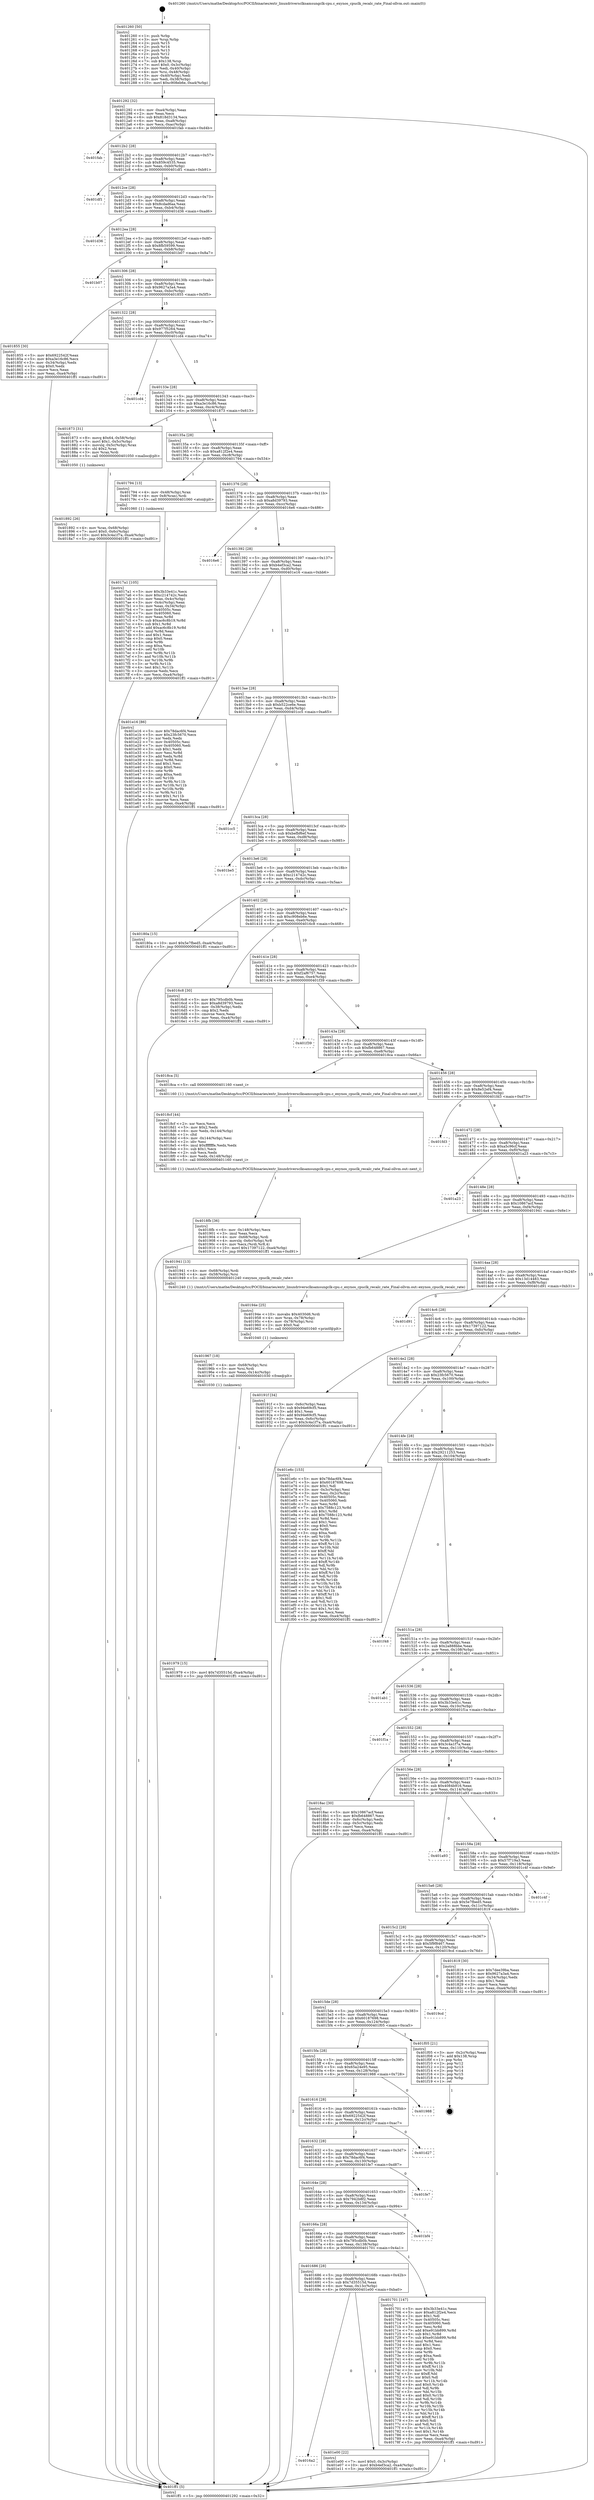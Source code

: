 digraph "0x401260" {
  label = "0x401260 (/mnt/c/Users/mathe/Desktop/tcc/POCII/binaries/extr_linuxdriversclksamsungclk-cpu.c_exynos_cpuclk_recalc_rate_Final-ollvm.out::main(0))"
  labelloc = "t"
  node[shape=record]

  Entry [label="",width=0.3,height=0.3,shape=circle,fillcolor=black,style=filled]
  "0x401292" [label="{
     0x401292 [32]\l
     | [instrs]\l
     &nbsp;&nbsp;0x401292 \<+6\>: mov -0xa4(%rbp),%eax\l
     &nbsp;&nbsp;0x401298 \<+2\>: mov %eax,%ecx\l
     &nbsp;&nbsp;0x40129a \<+6\>: sub $0x818d3134,%ecx\l
     &nbsp;&nbsp;0x4012a0 \<+6\>: mov %eax,-0xa8(%rbp)\l
     &nbsp;&nbsp;0x4012a6 \<+6\>: mov %ecx,-0xac(%rbp)\l
     &nbsp;&nbsp;0x4012ac \<+6\>: je 0000000000401fab \<main+0xd4b\>\l
  }"]
  "0x401fab" [label="{
     0x401fab\l
  }", style=dashed]
  "0x4012b2" [label="{
     0x4012b2 [28]\l
     | [instrs]\l
     &nbsp;&nbsp;0x4012b2 \<+5\>: jmp 00000000004012b7 \<main+0x57\>\l
     &nbsp;&nbsp;0x4012b7 \<+6\>: mov -0xa8(%rbp),%eax\l
     &nbsp;&nbsp;0x4012bd \<+5\>: sub $0x859c4535,%eax\l
     &nbsp;&nbsp;0x4012c2 \<+6\>: mov %eax,-0xb0(%rbp)\l
     &nbsp;&nbsp;0x4012c8 \<+6\>: je 0000000000401df1 \<main+0xb91\>\l
  }"]
  Exit [label="",width=0.3,height=0.3,shape=circle,fillcolor=black,style=filled,peripheries=2]
  "0x401df1" [label="{
     0x401df1\l
  }", style=dashed]
  "0x4012ce" [label="{
     0x4012ce [28]\l
     | [instrs]\l
     &nbsp;&nbsp;0x4012ce \<+5\>: jmp 00000000004012d3 \<main+0x73\>\l
     &nbsp;&nbsp;0x4012d3 \<+6\>: mov -0xa8(%rbp),%eax\l
     &nbsp;&nbsp;0x4012d9 \<+5\>: sub $0x8cdad6aa,%eax\l
     &nbsp;&nbsp;0x4012de \<+6\>: mov %eax,-0xb4(%rbp)\l
     &nbsp;&nbsp;0x4012e4 \<+6\>: je 0000000000401d36 \<main+0xad6\>\l
  }"]
  "0x4016a2" [label="{
     0x4016a2\l
  }", style=dashed]
  "0x401d36" [label="{
     0x401d36\l
  }", style=dashed]
  "0x4012ea" [label="{
     0x4012ea [28]\l
     | [instrs]\l
     &nbsp;&nbsp;0x4012ea \<+5\>: jmp 00000000004012ef \<main+0x8f\>\l
     &nbsp;&nbsp;0x4012ef \<+6\>: mov -0xa8(%rbp),%eax\l
     &nbsp;&nbsp;0x4012f5 \<+5\>: sub $0x8fb59599,%eax\l
     &nbsp;&nbsp;0x4012fa \<+6\>: mov %eax,-0xb8(%rbp)\l
     &nbsp;&nbsp;0x401300 \<+6\>: je 0000000000401b07 \<main+0x8a7\>\l
  }"]
  "0x401e00" [label="{
     0x401e00 [22]\l
     | [instrs]\l
     &nbsp;&nbsp;0x401e00 \<+7\>: movl $0x0,-0x3c(%rbp)\l
     &nbsp;&nbsp;0x401e07 \<+10\>: movl $0xb4ef3ca2,-0xa4(%rbp)\l
     &nbsp;&nbsp;0x401e11 \<+5\>: jmp 0000000000401ff1 \<main+0xd91\>\l
  }"]
  "0x401b07" [label="{
     0x401b07\l
  }", style=dashed]
  "0x401306" [label="{
     0x401306 [28]\l
     | [instrs]\l
     &nbsp;&nbsp;0x401306 \<+5\>: jmp 000000000040130b \<main+0xab\>\l
     &nbsp;&nbsp;0x40130b \<+6\>: mov -0xa8(%rbp),%eax\l
     &nbsp;&nbsp;0x401311 \<+5\>: sub $0x9627a3a4,%eax\l
     &nbsp;&nbsp;0x401316 \<+6\>: mov %eax,-0xbc(%rbp)\l
     &nbsp;&nbsp;0x40131c \<+6\>: je 0000000000401855 \<main+0x5f5\>\l
  }"]
  "0x401979" [label="{
     0x401979 [15]\l
     | [instrs]\l
     &nbsp;&nbsp;0x401979 \<+10\>: movl $0x7d35515d,-0xa4(%rbp)\l
     &nbsp;&nbsp;0x401983 \<+5\>: jmp 0000000000401ff1 \<main+0xd91\>\l
  }"]
  "0x401855" [label="{
     0x401855 [30]\l
     | [instrs]\l
     &nbsp;&nbsp;0x401855 \<+5\>: mov $0x6922542f,%eax\l
     &nbsp;&nbsp;0x40185a \<+5\>: mov $0xa3e16c86,%ecx\l
     &nbsp;&nbsp;0x40185f \<+3\>: mov -0x34(%rbp),%edx\l
     &nbsp;&nbsp;0x401862 \<+3\>: cmp $0x0,%edx\l
     &nbsp;&nbsp;0x401865 \<+3\>: cmove %ecx,%eax\l
     &nbsp;&nbsp;0x401868 \<+6\>: mov %eax,-0xa4(%rbp)\l
     &nbsp;&nbsp;0x40186e \<+5\>: jmp 0000000000401ff1 \<main+0xd91\>\l
  }"]
  "0x401322" [label="{
     0x401322 [28]\l
     | [instrs]\l
     &nbsp;&nbsp;0x401322 \<+5\>: jmp 0000000000401327 \<main+0xc7\>\l
     &nbsp;&nbsp;0x401327 \<+6\>: mov -0xa8(%rbp),%eax\l
     &nbsp;&nbsp;0x40132d \<+5\>: sub $0x977f5264,%eax\l
     &nbsp;&nbsp;0x401332 \<+6\>: mov %eax,-0xc0(%rbp)\l
     &nbsp;&nbsp;0x401338 \<+6\>: je 0000000000401cd4 \<main+0xa74\>\l
  }"]
  "0x401967" [label="{
     0x401967 [18]\l
     | [instrs]\l
     &nbsp;&nbsp;0x401967 \<+4\>: mov -0x68(%rbp),%rsi\l
     &nbsp;&nbsp;0x40196b \<+3\>: mov %rsi,%rdi\l
     &nbsp;&nbsp;0x40196e \<+6\>: mov %eax,-0x14c(%rbp)\l
     &nbsp;&nbsp;0x401974 \<+5\>: call 0000000000401030 \<free@plt\>\l
     | [calls]\l
     &nbsp;&nbsp;0x401030 \{1\} (unknown)\l
  }"]
  "0x401cd4" [label="{
     0x401cd4\l
  }", style=dashed]
  "0x40133e" [label="{
     0x40133e [28]\l
     | [instrs]\l
     &nbsp;&nbsp;0x40133e \<+5\>: jmp 0000000000401343 \<main+0xe3\>\l
     &nbsp;&nbsp;0x401343 \<+6\>: mov -0xa8(%rbp),%eax\l
     &nbsp;&nbsp;0x401349 \<+5\>: sub $0xa3e16c86,%eax\l
     &nbsp;&nbsp;0x40134e \<+6\>: mov %eax,-0xc4(%rbp)\l
     &nbsp;&nbsp;0x401354 \<+6\>: je 0000000000401873 \<main+0x613\>\l
  }"]
  "0x40194e" [label="{
     0x40194e [25]\l
     | [instrs]\l
     &nbsp;&nbsp;0x40194e \<+10\>: movabs $0x4030d6,%rdi\l
     &nbsp;&nbsp;0x401958 \<+4\>: mov %rax,-0x78(%rbp)\l
     &nbsp;&nbsp;0x40195c \<+4\>: mov -0x78(%rbp),%rsi\l
     &nbsp;&nbsp;0x401960 \<+2\>: mov $0x0,%al\l
     &nbsp;&nbsp;0x401962 \<+5\>: call 0000000000401040 \<printf@plt\>\l
     | [calls]\l
     &nbsp;&nbsp;0x401040 \{1\} (unknown)\l
  }"]
  "0x401873" [label="{
     0x401873 [31]\l
     | [instrs]\l
     &nbsp;&nbsp;0x401873 \<+8\>: movq $0x64,-0x58(%rbp)\l
     &nbsp;&nbsp;0x40187b \<+7\>: movl $0x1,-0x5c(%rbp)\l
     &nbsp;&nbsp;0x401882 \<+4\>: movslq -0x5c(%rbp),%rax\l
     &nbsp;&nbsp;0x401886 \<+4\>: shl $0x2,%rax\l
     &nbsp;&nbsp;0x40188a \<+3\>: mov %rax,%rdi\l
     &nbsp;&nbsp;0x40188d \<+5\>: call 0000000000401050 \<malloc@plt\>\l
     | [calls]\l
     &nbsp;&nbsp;0x401050 \{1\} (unknown)\l
  }"]
  "0x40135a" [label="{
     0x40135a [28]\l
     | [instrs]\l
     &nbsp;&nbsp;0x40135a \<+5\>: jmp 000000000040135f \<main+0xff\>\l
     &nbsp;&nbsp;0x40135f \<+6\>: mov -0xa8(%rbp),%eax\l
     &nbsp;&nbsp;0x401365 \<+5\>: sub $0xa812f2e4,%eax\l
     &nbsp;&nbsp;0x40136a \<+6\>: mov %eax,-0xc8(%rbp)\l
     &nbsp;&nbsp;0x401370 \<+6\>: je 0000000000401794 \<main+0x534\>\l
  }"]
  "0x4018fb" [label="{
     0x4018fb [36]\l
     | [instrs]\l
     &nbsp;&nbsp;0x4018fb \<+6\>: mov -0x148(%rbp),%ecx\l
     &nbsp;&nbsp;0x401901 \<+3\>: imul %eax,%ecx\l
     &nbsp;&nbsp;0x401904 \<+4\>: mov -0x68(%rbp),%rdi\l
     &nbsp;&nbsp;0x401908 \<+4\>: movslq -0x6c(%rbp),%r8\l
     &nbsp;&nbsp;0x40190c \<+4\>: mov %ecx,(%rdi,%r8,4)\l
     &nbsp;&nbsp;0x401910 \<+10\>: movl $0x17397122,-0xa4(%rbp)\l
     &nbsp;&nbsp;0x40191a \<+5\>: jmp 0000000000401ff1 \<main+0xd91\>\l
  }"]
  "0x401794" [label="{
     0x401794 [13]\l
     | [instrs]\l
     &nbsp;&nbsp;0x401794 \<+4\>: mov -0x48(%rbp),%rax\l
     &nbsp;&nbsp;0x401798 \<+4\>: mov 0x8(%rax),%rdi\l
     &nbsp;&nbsp;0x40179c \<+5\>: call 0000000000401060 \<atoi@plt\>\l
     | [calls]\l
     &nbsp;&nbsp;0x401060 \{1\} (unknown)\l
  }"]
  "0x401376" [label="{
     0x401376 [28]\l
     | [instrs]\l
     &nbsp;&nbsp;0x401376 \<+5\>: jmp 000000000040137b \<main+0x11b\>\l
     &nbsp;&nbsp;0x40137b \<+6\>: mov -0xa8(%rbp),%eax\l
     &nbsp;&nbsp;0x401381 \<+5\>: sub $0xa8d39793,%eax\l
     &nbsp;&nbsp;0x401386 \<+6\>: mov %eax,-0xcc(%rbp)\l
     &nbsp;&nbsp;0x40138c \<+6\>: je 00000000004016e6 \<main+0x486\>\l
  }"]
  "0x4018cf" [label="{
     0x4018cf [44]\l
     | [instrs]\l
     &nbsp;&nbsp;0x4018cf \<+2\>: xor %ecx,%ecx\l
     &nbsp;&nbsp;0x4018d1 \<+5\>: mov $0x2,%edx\l
     &nbsp;&nbsp;0x4018d6 \<+6\>: mov %edx,-0x144(%rbp)\l
     &nbsp;&nbsp;0x4018dc \<+1\>: cltd\l
     &nbsp;&nbsp;0x4018dd \<+6\>: mov -0x144(%rbp),%esi\l
     &nbsp;&nbsp;0x4018e3 \<+2\>: idiv %esi\l
     &nbsp;&nbsp;0x4018e5 \<+6\>: imul $0xfffffffe,%edx,%edx\l
     &nbsp;&nbsp;0x4018eb \<+3\>: sub $0x1,%ecx\l
     &nbsp;&nbsp;0x4018ee \<+2\>: sub %ecx,%edx\l
     &nbsp;&nbsp;0x4018f0 \<+6\>: mov %edx,-0x148(%rbp)\l
     &nbsp;&nbsp;0x4018f6 \<+5\>: call 0000000000401160 \<next_i\>\l
     | [calls]\l
     &nbsp;&nbsp;0x401160 \{1\} (/mnt/c/Users/mathe/Desktop/tcc/POCII/binaries/extr_linuxdriversclksamsungclk-cpu.c_exynos_cpuclk_recalc_rate_Final-ollvm.out::next_i)\l
  }"]
  "0x4016e6" [label="{
     0x4016e6\l
  }", style=dashed]
  "0x401392" [label="{
     0x401392 [28]\l
     | [instrs]\l
     &nbsp;&nbsp;0x401392 \<+5\>: jmp 0000000000401397 \<main+0x137\>\l
     &nbsp;&nbsp;0x401397 \<+6\>: mov -0xa8(%rbp),%eax\l
     &nbsp;&nbsp;0x40139d \<+5\>: sub $0xb4ef3ca2,%eax\l
     &nbsp;&nbsp;0x4013a2 \<+6\>: mov %eax,-0xd0(%rbp)\l
     &nbsp;&nbsp;0x4013a8 \<+6\>: je 0000000000401e16 \<main+0xbb6\>\l
  }"]
  "0x401892" [label="{
     0x401892 [26]\l
     | [instrs]\l
     &nbsp;&nbsp;0x401892 \<+4\>: mov %rax,-0x68(%rbp)\l
     &nbsp;&nbsp;0x401896 \<+7\>: movl $0x0,-0x6c(%rbp)\l
     &nbsp;&nbsp;0x40189d \<+10\>: movl $0x3c4a1f7a,-0xa4(%rbp)\l
     &nbsp;&nbsp;0x4018a7 \<+5\>: jmp 0000000000401ff1 \<main+0xd91\>\l
  }"]
  "0x401e16" [label="{
     0x401e16 [86]\l
     | [instrs]\l
     &nbsp;&nbsp;0x401e16 \<+5\>: mov $0x78dac6f4,%eax\l
     &nbsp;&nbsp;0x401e1b \<+5\>: mov $0x23fc5670,%ecx\l
     &nbsp;&nbsp;0x401e20 \<+2\>: xor %edx,%edx\l
     &nbsp;&nbsp;0x401e22 \<+7\>: mov 0x40505c,%esi\l
     &nbsp;&nbsp;0x401e29 \<+7\>: mov 0x405060,%edi\l
     &nbsp;&nbsp;0x401e30 \<+3\>: sub $0x1,%edx\l
     &nbsp;&nbsp;0x401e33 \<+3\>: mov %esi,%r8d\l
     &nbsp;&nbsp;0x401e36 \<+3\>: add %edx,%r8d\l
     &nbsp;&nbsp;0x401e39 \<+4\>: imul %r8d,%esi\l
     &nbsp;&nbsp;0x401e3d \<+3\>: and $0x1,%esi\l
     &nbsp;&nbsp;0x401e40 \<+3\>: cmp $0x0,%esi\l
     &nbsp;&nbsp;0x401e43 \<+4\>: sete %r9b\l
     &nbsp;&nbsp;0x401e47 \<+3\>: cmp $0xa,%edi\l
     &nbsp;&nbsp;0x401e4a \<+4\>: setl %r10b\l
     &nbsp;&nbsp;0x401e4e \<+3\>: mov %r9b,%r11b\l
     &nbsp;&nbsp;0x401e51 \<+3\>: and %r10b,%r11b\l
     &nbsp;&nbsp;0x401e54 \<+3\>: xor %r10b,%r9b\l
     &nbsp;&nbsp;0x401e57 \<+3\>: or %r9b,%r11b\l
     &nbsp;&nbsp;0x401e5a \<+4\>: test $0x1,%r11b\l
     &nbsp;&nbsp;0x401e5e \<+3\>: cmovne %ecx,%eax\l
     &nbsp;&nbsp;0x401e61 \<+6\>: mov %eax,-0xa4(%rbp)\l
     &nbsp;&nbsp;0x401e67 \<+5\>: jmp 0000000000401ff1 \<main+0xd91\>\l
  }"]
  "0x4013ae" [label="{
     0x4013ae [28]\l
     | [instrs]\l
     &nbsp;&nbsp;0x4013ae \<+5\>: jmp 00000000004013b3 \<main+0x153\>\l
     &nbsp;&nbsp;0x4013b3 \<+6\>: mov -0xa8(%rbp),%eax\l
     &nbsp;&nbsp;0x4013b9 \<+5\>: sub $0xb522ce6e,%eax\l
     &nbsp;&nbsp;0x4013be \<+6\>: mov %eax,-0xd4(%rbp)\l
     &nbsp;&nbsp;0x4013c4 \<+6\>: je 0000000000401cc5 \<main+0xa65\>\l
  }"]
  "0x4017a1" [label="{
     0x4017a1 [105]\l
     | [instrs]\l
     &nbsp;&nbsp;0x4017a1 \<+5\>: mov $0x3b33e41c,%ecx\l
     &nbsp;&nbsp;0x4017a6 \<+5\>: mov $0xc214742c,%edx\l
     &nbsp;&nbsp;0x4017ab \<+3\>: mov %eax,-0x4c(%rbp)\l
     &nbsp;&nbsp;0x4017ae \<+3\>: mov -0x4c(%rbp),%eax\l
     &nbsp;&nbsp;0x4017b1 \<+3\>: mov %eax,-0x34(%rbp)\l
     &nbsp;&nbsp;0x4017b4 \<+7\>: mov 0x40505c,%eax\l
     &nbsp;&nbsp;0x4017bb \<+7\>: mov 0x405060,%esi\l
     &nbsp;&nbsp;0x4017c2 \<+3\>: mov %eax,%r8d\l
     &nbsp;&nbsp;0x4017c5 \<+7\>: sub $0xac6c8b19,%r8d\l
     &nbsp;&nbsp;0x4017cc \<+4\>: sub $0x1,%r8d\l
     &nbsp;&nbsp;0x4017d0 \<+7\>: add $0xac6c8b19,%r8d\l
     &nbsp;&nbsp;0x4017d7 \<+4\>: imul %r8d,%eax\l
     &nbsp;&nbsp;0x4017db \<+3\>: and $0x1,%eax\l
     &nbsp;&nbsp;0x4017de \<+3\>: cmp $0x0,%eax\l
     &nbsp;&nbsp;0x4017e1 \<+4\>: sete %r9b\l
     &nbsp;&nbsp;0x4017e5 \<+3\>: cmp $0xa,%esi\l
     &nbsp;&nbsp;0x4017e8 \<+4\>: setl %r10b\l
     &nbsp;&nbsp;0x4017ec \<+3\>: mov %r9b,%r11b\l
     &nbsp;&nbsp;0x4017ef \<+3\>: and %r10b,%r11b\l
     &nbsp;&nbsp;0x4017f2 \<+3\>: xor %r10b,%r9b\l
     &nbsp;&nbsp;0x4017f5 \<+3\>: or %r9b,%r11b\l
     &nbsp;&nbsp;0x4017f8 \<+4\>: test $0x1,%r11b\l
     &nbsp;&nbsp;0x4017fc \<+3\>: cmovne %edx,%ecx\l
     &nbsp;&nbsp;0x4017ff \<+6\>: mov %ecx,-0xa4(%rbp)\l
     &nbsp;&nbsp;0x401805 \<+5\>: jmp 0000000000401ff1 \<main+0xd91\>\l
  }"]
  "0x401cc5" [label="{
     0x401cc5\l
  }", style=dashed]
  "0x4013ca" [label="{
     0x4013ca [28]\l
     | [instrs]\l
     &nbsp;&nbsp;0x4013ca \<+5\>: jmp 00000000004013cf \<main+0x16f\>\l
     &nbsp;&nbsp;0x4013cf \<+6\>: mov -0xa8(%rbp),%eax\l
     &nbsp;&nbsp;0x4013d5 \<+5\>: sub $0xbefbf6ef,%eax\l
     &nbsp;&nbsp;0x4013da \<+6\>: mov %eax,-0xd8(%rbp)\l
     &nbsp;&nbsp;0x4013e0 \<+6\>: je 0000000000401be5 \<main+0x985\>\l
  }"]
  "0x401686" [label="{
     0x401686 [28]\l
     | [instrs]\l
     &nbsp;&nbsp;0x401686 \<+5\>: jmp 000000000040168b \<main+0x42b\>\l
     &nbsp;&nbsp;0x40168b \<+6\>: mov -0xa8(%rbp),%eax\l
     &nbsp;&nbsp;0x401691 \<+5\>: sub $0x7d35515d,%eax\l
     &nbsp;&nbsp;0x401696 \<+6\>: mov %eax,-0x13c(%rbp)\l
     &nbsp;&nbsp;0x40169c \<+6\>: je 0000000000401e00 \<main+0xba0\>\l
  }"]
  "0x401be5" [label="{
     0x401be5\l
  }", style=dashed]
  "0x4013e6" [label="{
     0x4013e6 [28]\l
     | [instrs]\l
     &nbsp;&nbsp;0x4013e6 \<+5\>: jmp 00000000004013eb \<main+0x18b\>\l
     &nbsp;&nbsp;0x4013eb \<+6\>: mov -0xa8(%rbp),%eax\l
     &nbsp;&nbsp;0x4013f1 \<+5\>: sub $0xc214742c,%eax\l
     &nbsp;&nbsp;0x4013f6 \<+6\>: mov %eax,-0xdc(%rbp)\l
     &nbsp;&nbsp;0x4013fc \<+6\>: je 000000000040180a \<main+0x5aa\>\l
  }"]
  "0x401701" [label="{
     0x401701 [147]\l
     | [instrs]\l
     &nbsp;&nbsp;0x401701 \<+5\>: mov $0x3b33e41c,%eax\l
     &nbsp;&nbsp;0x401706 \<+5\>: mov $0xa812f2e4,%ecx\l
     &nbsp;&nbsp;0x40170b \<+2\>: mov $0x1,%dl\l
     &nbsp;&nbsp;0x40170d \<+7\>: mov 0x40505c,%esi\l
     &nbsp;&nbsp;0x401714 \<+7\>: mov 0x405060,%edi\l
     &nbsp;&nbsp;0x40171b \<+3\>: mov %esi,%r8d\l
     &nbsp;&nbsp;0x40171e \<+7\>: add $0xe91bb899,%r8d\l
     &nbsp;&nbsp;0x401725 \<+4\>: sub $0x1,%r8d\l
     &nbsp;&nbsp;0x401729 \<+7\>: sub $0xe91bb899,%r8d\l
     &nbsp;&nbsp;0x401730 \<+4\>: imul %r8d,%esi\l
     &nbsp;&nbsp;0x401734 \<+3\>: and $0x1,%esi\l
     &nbsp;&nbsp;0x401737 \<+3\>: cmp $0x0,%esi\l
     &nbsp;&nbsp;0x40173a \<+4\>: sete %r9b\l
     &nbsp;&nbsp;0x40173e \<+3\>: cmp $0xa,%edi\l
     &nbsp;&nbsp;0x401741 \<+4\>: setl %r10b\l
     &nbsp;&nbsp;0x401745 \<+3\>: mov %r9b,%r11b\l
     &nbsp;&nbsp;0x401748 \<+4\>: xor $0xff,%r11b\l
     &nbsp;&nbsp;0x40174c \<+3\>: mov %r10b,%bl\l
     &nbsp;&nbsp;0x40174f \<+3\>: xor $0xff,%bl\l
     &nbsp;&nbsp;0x401752 \<+3\>: xor $0x0,%dl\l
     &nbsp;&nbsp;0x401755 \<+3\>: mov %r11b,%r14b\l
     &nbsp;&nbsp;0x401758 \<+4\>: and $0x0,%r14b\l
     &nbsp;&nbsp;0x40175c \<+3\>: and %dl,%r9b\l
     &nbsp;&nbsp;0x40175f \<+3\>: mov %bl,%r15b\l
     &nbsp;&nbsp;0x401762 \<+4\>: and $0x0,%r15b\l
     &nbsp;&nbsp;0x401766 \<+3\>: and %dl,%r10b\l
     &nbsp;&nbsp;0x401769 \<+3\>: or %r9b,%r14b\l
     &nbsp;&nbsp;0x40176c \<+3\>: or %r10b,%r15b\l
     &nbsp;&nbsp;0x40176f \<+3\>: xor %r15b,%r14b\l
     &nbsp;&nbsp;0x401772 \<+3\>: or %bl,%r11b\l
     &nbsp;&nbsp;0x401775 \<+4\>: xor $0xff,%r11b\l
     &nbsp;&nbsp;0x401779 \<+3\>: or $0x0,%dl\l
     &nbsp;&nbsp;0x40177c \<+3\>: and %dl,%r11b\l
     &nbsp;&nbsp;0x40177f \<+3\>: or %r11b,%r14b\l
     &nbsp;&nbsp;0x401782 \<+4\>: test $0x1,%r14b\l
     &nbsp;&nbsp;0x401786 \<+3\>: cmovne %ecx,%eax\l
     &nbsp;&nbsp;0x401789 \<+6\>: mov %eax,-0xa4(%rbp)\l
     &nbsp;&nbsp;0x40178f \<+5\>: jmp 0000000000401ff1 \<main+0xd91\>\l
  }"]
  "0x40180a" [label="{
     0x40180a [15]\l
     | [instrs]\l
     &nbsp;&nbsp;0x40180a \<+10\>: movl $0x5e7fbed5,-0xa4(%rbp)\l
     &nbsp;&nbsp;0x401814 \<+5\>: jmp 0000000000401ff1 \<main+0xd91\>\l
  }"]
  "0x401402" [label="{
     0x401402 [28]\l
     | [instrs]\l
     &nbsp;&nbsp;0x401402 \<+5\>: jmp 0000000000401407 \<main+0x1a7\>\l
     &nbsp;&nbsp;0x401407 \<+6\>: mov -0xa8(%rbp),%eax\l
     &nbsp;&nbsp;0x40140d \<+5\>: sub $0xc908eb6e,%eax\l
     &nbsp;&nbsp;0x401412 \<+6\>: mov %eax,-0xe0(%rbp)\l
     &nbsp;&nbsp;0x401418 \<+6\>: je 00000000004016c8 \<main+0x468\>\l
  }"]
  "0x40166a" [label="{
     0x40166a [28]\l
     | [instrs]\l
     &nbsp;&nbsp;0x40166a \<+5\>: jmp 000000000040166f \<main+0x40f\>\l
     &nbsp;&nbsp;0x40166f \<+6\>: mov -0xa8(%rbp),%eax\l
     &nbsp;&nbsp;0x401675 \<+5\>: sub $0x795cdb0b,%eax\l
     &nbsp;&nbsp;0x40167a \<+6\>: mov %eax,-0x138(%rbp)\l
     &nbsp;&nbsp;0x401680 \<+6\>: je 0000000000401701 \<main+0x4a1\>\l
  }"]
  "0x4016c8" [label="{
     0x4016c8 [30]\l
     | [instrs]\l
     &nbsp;&nbsp;0x4016c8 \<+5\>: mov $0x795cdb0b,%eax\l
     &nbsp;&nbsp;0x4016cd \<+5\>: mov $0xa8d39793,%ecx\l
     &nbsp;&nbsp;0x4016d2 \<+3\>: mov -0x38(%rbp),%edx\l
     &nbsp;&nbsp;0x4016d5 \<+3\>: cmp $0x2,%edx\l
     &nbsp;&nbsp;0x4016d8 \<+3\>: cmovne %ecx,%eax\l
     &nbsp;&nbsp;0x4016db \<+6\>: mov %eax,-0xa4(%rbp)\l
     &nbsp;&nbsp;0x4016e1 \<+5\>: jmp 0000000000401ff1 \<main+0xd91\>\l
  }"]
  "0x40141e" [label="{
     0x40141e [28]\l
     | [instrs]\l
     &nbsp;&nbsp;0x40141e \<+5\>: jmp 0000000000401423 \<main+0x1c3\>\l
     &nbsp;&nbsp;0x401423 \<+6\>: mov -0xa8(%rbp),%eax\l
     &nbsp;&nbsp;0x401429 \<+5\>: sub $0xf2af6757,%eax\l
     &nbsp;&nbsp;0x40142e \<+6\>: mov %eax,-0xe4(%rbp)\l
     &nbsp;&nbsp;0x401434 \<+6\>: je 0000000000401f39 \<main+0xcd9\>\l
  }"]
  "0x401ff1" [label="{
     0x401ff1 [5]\l
     | [instrs]\l
     &nbsp;&nbsp;0x401ff1 \<+5\>: jmp 0000000000401292 \<main+0x32\>\l
  }"]
  "0x401260" [label="{
     0x401260 [50]\l
     | [instrs]\l
     &nbsp;&nbsp;0x401260 \<+1\>: push %rbp\l
     &nbsp;&nbsp;0x401261 \<+3\>: mov %rsp,%rbp\l
     &nbsp;&nbsp;0x401264 \<+2\>: push %r15\l
     &nbsp;&nbsp;0x401266 \<+2\>: push %r14\l
     &nbsp;&nbsp;0x401268 \<+2\>: push %r13\l
     &nbsp;&nbsp;0x40126a \<+2\>: push %r12\l
     &nbsp;&nbsp;0x40126c \<+1\>: push %rbx\l
     &nbsp;&nbsp;0x40126d \<+7\>: sub $0x138,%rsp\l
     &nbsp;&nbsp;0x401274 \<+7\>: movl $0x0,-0x3c(%rbp)\l
     &nbsp;&nbsp;0x40127b \<+3\>: mov %edi,-0x40(%rbp)\l
     &nbsp;&nbsp;0x40127e \<+4\>: mov %rsi,-0x48(%rbp)\l
     &nbsp;&nbsp;0x401282 \<+3\>: mov -0x40(%rbp),%edi\l
     &nbsp;&nbsp;0x401285 \<+3\>: mov %edi,-0x38(%rbp)\l
     &nbsp;&nbsp;0x401288 \<+10\>: movl $0xc908eb6e,-0xa4(%rbp)\l
  }"]
  "0x401bf4" [label="{
     0x401bf4\l
  }", style=dashed]
  "0x401f39" [label="{
     0x401f39\l
  }", style=dashed]
  "0x40143a" [label="{
     0x40143a [28]\l
     | [instrs]\l
     &nbsp;&nbsp;0x40143a \<+5\>: jmp 000000000040143f \<main+0x1df\>\l
     &nbsp;&nbsp;0x40143f \<+6\>: mov -0xa8(%rbp),%eax\l
     &nbsp;&nbsp;0x401445 \<+5\>: sub $0xfb648867,%eax\l
     &nbsp;&nbsp;0x40144a \<+6\>: mov %eax,-0xe8(%rbp)\l
     &nbsp;&nbsp;0x401450 \<+6\>: je 00000000004018ca \<main+0x66a\>\l
  }"]
  "0x40164e" [label="{
     0x40164e [28]\l
     | [instrs]\l
     &nbsp;&nbsp;0x40164e \<+5\>: jmp 0000000000401653 \<main+0x3f3\>\l
     &nbsp;&nbsp;0x401653 \<+6\>: mov -0xa8(%rbp),%eax\l
     &nbsp;&nbsp;0x401659 \<+5\>: sub $0x7942b8f2,%eax\l
     &nbsp;&nbsp;0x40165e \<+6\>: mov %eax,-0x134(%rbp)\l
     &nbsp;&nbsp;0x401664 \<+6\>: je 0000000000401bf4 \<main+0x994\>\l
  }"]
  "0x4018ca" [label="{
     0x4018ca [5]\l
     | [instrs]\l
     &nbsp;&nbsp;0x4018ca \<+5\>: call 0000000000401160 \<next_i\>\l
     | [calls]\l
     &nbsp;&nbsp;0x401160 \{1\} (/mnt/c/Users/mathe/Desktop/tcc/POCII/binaries/extr_linuxdriversclksamsungclk-cpu.c_exynos_cpuclk_recalc_rate_Final-ollvm.out::next_i)\l
  }"]
  "0x401456" [label="{
     0x401456 [28]\l
     | [instrs]\l
     &nbsp;&nbsp;0x401456 \<+5\>: jmp 000000000040145b \<main+0x1fb\>\l
     &nbsp;&nbsp;0x40145b \<+6\>: mov -0xa8(%rbp),%eax\l
     &nbsp;&nbsp;0x401461 \<+5\>: sub $0x8e52ef4,%eax\l
     &nbsp;&nbsp;0x401466 \<+6\>: mov %eax,-0xec(%rbp)\l
     &nbsp;&nbsp;0x40146c \<+6\>: je 0000000000401fd3 \<main+0xd73\>\l
  }"]
  "0x401fe7" [label="{
     0x401fe7\l
  }", style=dashed]
  "0x401fd3" [label="{
     0x401fd3\l
  }", style=dashed]
  "0x401472" [label="{
     0x401472 [28]\l
     | [instrs]\l
     &nbsp;&nbsp;0x401472 \<+5\>: jmp 0000000000401477 \<main+0x217\>\l
     &nbsp;&nbsp;0x401477 \<+6\>: mov -0xa8(%rbp),%eax\l
     &nbsp;&nbsp;0x40147d \<+5\>: sub $0xa5c96cf,%eax\l
     &nbsp;&nbsp;0x401482 \<+6\>: mov %eax,-0xf0(%rbp)\l
     &nbsp;&nbsp;0x401488 \<+6\>: je 0000000000401a23 \<main+0x7c3\>\l
  }"]
  "0x401632" [label="{
     0x401632 [28]\l
     | [instrs]\l
     &nbsp;&nbsp;0x401632 \<+5\>: jmp 0000000000401637 \<main+0x3d7\>\l
     &nbsp;&nbsp;0x401637 \<+6\>: mov -0xa8(%rbp),%eax\l
     &nbsp;&nbsp;0x40163d \<+5\>: sub $0x78dac6f4,%eax\l
     &nbsp;&nbsp;0x401642 \<+6\>: mov %eax,-0x130(%rbp)\l
     &nbsp;&nbsp;0x401648 \<+6\>: je 0000000000401fe7 \<main+0xd87\>\l
  }"]
  "0x401a23" [label="{
     0x401a23\l
  }", style=dashed]
  "0x40148e" [label="{
     0x40148e [28]\l
     | [instrs]\l
     &nbsp;&nbsp;0x40148e \<+5\>: jmp 0000000000401493 \<main+0x233\>\l
     &nbsp;&nbsp;0x401493 \<+6\>: mov -0xa8(%rbp),%eax\l
     &nbsp;&nbsp;0x401499 \<+5\>: sub $0x10867acf,%eax\l
     &nbsp;&nbsp;0x40149e \<+6\>: mov %eax,-0xf4(%rbp)\l
     &nbsp;&nbsp;0x4014a4 \<+6\>: je 0000000000401941 \<main+0x6e1\>\l
  }"]
  "0x401d27" [label="{
     0x401d27\l
  }", style=dashed]
  "0x401941" [label="{
     0x401941 [13]\l
     | [instrs]\l
     &nbsp;&nbsp;0x401941 \<+4\>: mov -0x68(%rbp),%rdi\l
     &nbsp;&nbsp;0x401945 \<+4\>: mov -0x58(%rbp),%rsi\l
     &nbsp;&nbsp;0x401949 \<+5\>: call 0000000000401240 \<exynos_cpuclk_recalc_rate\>\l
     | [calls]\l
     &nbsp;&nbsp;0x401240 \{1\} (/mnt/c/Users/mathe/Desktop/tcc/POCII/binaries/extr_linuxdriversclksamsungclk-cpu.c_exynos_cpuclk_recalc_rate_Final-ollvm.out::exynos_cpuclk_recalc_rate)\l
  }"]
  "0x4014aa" [label="{
     0x4014aa [28]\l
     | [instrs]\l
     &nbsp;&nbsp;0x4014aa \<+5\>: jmp 00000000004014af \<main+0x24f\>\l
     &nbsp;&nbsp;0x4014af \<+6\>: mov -0xa8(%rbp),%eax\l
     &nbsp;&nbsp;0x4014b5 \<+5\>: sub $0x13d14483,%eax\l
     &nbsp;&nbsp;0x4014ba \<+6\>: mov %eax,-0xf8(%rbp)\l
     &nbsp;&nbsp;0x4014c0 \<+6\>: je 0000000000401d91 \<main+0xb31\>\l
  }"]
  "0x401616" [label="{
     0x401616 [28]\l
     | [instrs]\l
     &nbsp;&nbsp;0x401616 \<+5\>: jmp 000000000040161b \<main+0x3bb\>\l
     &nbsp;&nbsp;0x40161b \<+6\>: mov -0xa8(%rbp),%eax\l
     &nbsp;&nbsp;0x401621 \<+5\>: sub $0x6922542f,%eax\l
     &nbsp;&nbsp;0x401626 \<+6\>: mov %eax,-0x12c(%rbp)\l
     &nbsp;&nbsp;0x40162c \<+6\>: je 0000000000401d27 \<main+0xac7\>\l
  }"]
  "0x401d91" [label="{
     0x401d91\l
  }", style=dashed]
  "0x4014c6" [label="{
     0x4014c6 [28]\l
     | [instrs]\l
     &nbsp;&nbsp;0x4014c6 \<+5\>: jmp 00000000004014cb \<main+0x26b\>\l
     &nbsp;&nbsp;0x4014cb \<+6\>: mov -0xa8(%rbp),%eax\l
     &nbsp;&nbsp;0x4014d1 \<+5\>: sub $0x17397122,%eax\l
     &nbsp;&nbsp;0x4014d6 \<+6\>: mov %eax,-0xfc(%rbp)\l
     &nbsp;&nbsp;0x4014dc \<+6\>: je 000000000040191f \<main+0x6bf\>\l
  }"]
  "0x401988" [label="{
     0x401988\l
  }", style=dashed]
  "0x40191f" [label="{
     0x40191f [34]\l
     | [instrs]\l
     &nbsp;&nbsp;0x40191f \<+3\>: mov -0x6c(%rbp),%eax\l
     &nbsp;&nbsp;0x401922 \<+5\>: sub $0x94e69cf5,%eax\l
     &nbsp;&nbsp;0x401927 \<+3\>: add $0x1,%eax\l
     &nbsp;&nbsp;0x40192a \<+5\>: add $0x94e69cf5,%eax\l
     &nbsp;&nbsp;0x40192f \<+3\>: mov %eax,-0x6c(%rbp)\l
     &nbsp;&nbsp;0x401932 \<+10\>: movl $0x3c4a1f7a,-0xa4(%rbp)\l
     &nbsp;&nbsp;0x40193c \<+5\>: jmp 0000000000401ff1 \<main+0xd91\>\l
  }"]
  "0x4014e2" [label="{
     0x4014e2 [28]\l
     | [instrs]\l
     &nbsp;&nbsp;0x4014e2 \<+5\>: jmp 00000000004014e7 \<main+0x287\>\l
     &nbsp;&nbsp;0x4014e7 \<+6\>: mov -0xa8(%rbp),%eax\l
     &nbsp;&nbsp;0x4014ed \<+5\>: sub $0x23fc5670,%eax\l
     &nbsp;&nbsp;0x4014f2 \<+6\>: mov %eax,-0x100(%rbp)\l
     &nbsp;&nbsp;0x4014f8 \<+6\>: je 0000000000401e6c \<main+0xc0c\>\l
  }"]
  "0x4015fa" [label="{
     0x4015fa [28]\l
     | [instrs]\l
     &nbsp;&nbsp;0x4015fa \<+5\>: jmp 00000000004015ff \<main+0x39f\>\l
     &nbsp;&nbsp;0x4015ff \<+6\>: mov -0xa8(%rbp),%eax\l
     &nbsp;&nbsp;0x401605 \<+5\>: sub $0x65a24e95,%eax\l
     &nbsp;&nbsp;0x40160a \<+6\>: mov %eax,-0x128(%rbp)\l
     &nbsp;&nbsp;0x401610 \<+6\>: je 0000000000401988 \<main+0x728\>\l
  }"]
  "0x401e6c" [label="{
     0x401e6c [153]\l
     | [instrs]\l
     &nbsp;&nbsp;0x401e6c \<+5\>: mov $0x78dac6f4,%eax\l
     &nbsp;&nbsp;0x401e71 \<+5\>: mov $0x60187698,%ecx\l
     &nbsp;&nbsp;0x401e76 \<+2\>: mov $0x1,%dl\l
     &nbsp;&nbsp;0x401e78 \<+3\>: mov -0x3c(%rbp),%esi\l
     &nbsp;&nbsp;0x401e7b \<+3\>: mov %esi,-0x2c(%rbp)\l
     &nbsp;&nbsp;0x401e7e \<+7\>: mov 0x40505c,%esi\l
     &nbsp;&nbsp;0x401e85 \<+7\>: mov 0x405060,%edi\l
     &nbsp;&nbsp;0x401e8c \<+3\>: mov %esi,%r8d\l
     &nbsp;&nbsp;0x401e8f \<+7\>: sub $0x7588c123,%r8d\l
     &nbsp;&nbsp;0x401e96 \<+4\>: sub $0x1,%r8d\l
     &nbsp;&nbsp;0x401e9a \<+7\>: add $0x7588c123,%r8d\l
     &nbsp;&nbsp;0x401ea1 \<+4\>: imul %r8d,%esi\l
     &nbsp;&nbsp;0x401ea5 \<+3\>: and $0x1,%esi\l
     &nbsp;&nbsp;0x401ea8 \<+3\>: cmp $0x0,%esi\l
     &nbsp;&nbsp;0x401eab \<+4\>: sete %r9b\l
     &nbsp;&nbsp;0x401eaf \<+3\>: cmp $0xa,%edi\l
     &nbsp;&nbsp;0x401eb2 \<+4\>: setl %r10b\l
     &nbsp;&nbsp;0x401eb6 \<+3\>: mov %r9b,%r11b\l
     &nbsp;&nbsp;0x401eb9 \<+4\>: xor $0xff,%r11b\l
     &nbsp;&nbsp;0x401ebd \<+3\>: mov %r10b,%bl\l
     &nbsp;&nbsp;0x401ec0 \<+3\>: xor $0xff,%bl\l
     &nbsp;&nbsp;0x401ec3 \<+3\>: xor $0x1,%dl\l
     &nbsp;&nbsp;0x401ec6 \<+3\>: mov %r11b,%r14b\l
     &nbsp;&nbsp;0x401ec9 \<+4\>: and $0xff,%r14b\l
     &nbsp;&nbsp;0x401ecd \<+3\>: and %dl,%r9b\l
     &nbsp;&nbsp;0x401ed0 \<+3\>: mov %bl,%r15b\l
     &nbsp;&nbsp;0x401ed3 \<+4\>: and $0xff,%r15b\l
     &nbsp;&nbsp;0x401ed7 \<+3\>: and %dl,%r10b\l
     &nbsp;&nbsp;0x401eda \<+3\>: or %r9b,%r14b\l
     &nbsp;&nbsp;0x401edd \<+3\>: or %r10b,%r15b\l
     &nbsp;&nbsp;0x401ee0 \<+3\>: xor %r15b,%r14b\l
     &nbsp;&nbsp;0x401ee3 \<+3\>: or %bl,%r11b\l
     &nbsp;&nbsp;0x401ee6 \<+4\>: xor $0xff,%r11b\l
     &nbsp;&nbsp;0x401eea \<+3\>: or $0x1,%dl\l
     &nbsp;&nbsp;0x401eed \<+3\>: and %dl,%r11b\l
     &nbsp;&nbsp;0x401ef0 \<+3\>: or %r11b,%r14b\l
     &nbsp;&nbsp;0x401ef3 \<+4\>: test $0x1,%r14b\l
     &nbsp;&nbsp;0x401ef7 \<+3\>: cmovne %ecx,%eax\l
     &nbsp;&nbsp;0x401efa \<+6\>: mov %eax,-0xa4(%rbp)\l
     &nbsp;&nbsp;0x401f00 \<+5\>: jmp 0000000000401ff1 \<main+0xd91\>\l
  }"]
  "0x4014fe" [label="{
     0x4014fe [28]\l
     | [instrs]\l
     &nbsp;&nbsp;0x4014fe \<+5\>: jmp 0000000000401503 \<main+0x2a3\>\l
     &nbsp;&nbsp;0x401503 \<+6\>: mov -0xa8(%rbp),%eax\l
     &nbsp;&nbsp;0x401509 \<+5\>: sub $0x29211253,%eax\l
     &nbsp;&nbsp;0x40150e \<+6\>: mov %eax,-0x104(%rbp)\l
     &nbsp;&nbsp;0x401514 \<+6\>: je 0000000000401f48 \<main+0xce8\>\l
  }"]
  "0x401f05" [label="{
     0x401f05 [21]\l
     | [instrs]\l
     &nbsp;&nbsp;0x401f05 \<+3\>: mov -0x2c(%rbp),%eax\l
     &nbsp;&nbsp;0x401f08 \<+7\>: add $0x138,%rsp\l
     &nbsp;&nbsp;0x401f0f \<+1\>: pop %rbx\l
     &nbsp;&nbsp;0x401f10 \<+2\>: pop %r12\l
     &nbsp;&nbsp;0x401f12 \<+2\>: pop %r13\l
     &nbsp;&nbsp;0x401f14 \<+2\>: pop %r14\l
     &nbsp;&nbsp;0x401f16 \<+2\>: pop %r15\l
     &nbsp;&nbsp;0x401f18 \<+1\>: pop %rbp\l
     &nbsp;&nbsp;0x401f19 \<+1\>: ret\l
  }"]
  "0x401f48" [label="{
     0x401f48\l
  }", style=dashed]
  "0x40151a" [label="{
     0x40151a [28]\l
     | [instrs]\l
     &nbsp;&nbsp;0x40151a \<+5\>: jmp 000000000040151f \<main+0x2bf\>\l
     &nbsp;&nbsp;0x40151f \<+6\>: mov -0xa8(%rbp),%eax\l
     &nbsp;&nbsp;0x401525 \<+5\>: sub $0x2a888bbe,%eax\l
     &nbsp;&nbsp;0x40152a \<+6\>: mov %eax,-0x108(%rbp)\l
     &nbsp;&nbsp;0x401530 \<+6\>: je 0000000000401ab1 \<main+0x851\>\l
  }"]
  "0x4015de" [label="{
     0x4015de [28]\l
     | [instrs]\l
     &nbsp;&nbsp;0x4015de \<+5\>: jmp 00000000004015e3 \<main+0x383\>\l
     &nbsp;&nbsp;0x4015e3 \<+6\>: mov -0xa8(%rbp),%eax\l
     &nbsp;&nbsp;0x4015e9 \<+5\>: sub $0x60187698,%eax\l
     &nbsp;&nbsp;0x4015ee \<+6\>: mov %eax,-0x124(%rbp)\l
     &nbsp;&nbsp;0x4015f4 \<+6\>: je 0000000000401f05 \<main+0xca5\>\l
  }"]
  "0x401ab1" [label="{
     0x401ab1\l
  }", style=dashed]
  "0x401536" [label="{
     0x401536 [28]\l
     | [instrs]\l
     &nbsp;&nbsp;0x401536 \<+5\>: jmp 000000000040153b \<main+0x2db\>\l
     &nbsp;&nbsp;0x40153b \<+6\>: mov -0xa8(%rbp),%eax\l
     &nbsp;&nbsp;0x401541 \<+5\>: sub $0x3b33e41c,%eax\l
     &nbsp;&nbsp;0x401546 \<+6\>: mov %eax,-0x10c(%rbp)\l
     &nbsp;&nbsp;0x40154c \<+6\>: je 0000000000401f1a \<main+0xcba\>\l
  }"]
  "0x4019cd" [label="{
     0x4019cd\l
  }", style=dashed]
  "0x401f1a" [label="{
     0x401f1a\l
  }", style=dashed]
  "0x401552" [label="{
     0x401552 [28]\l
     | [instrs]\l
     &nbsp;&nbsp;0x401552 \<+5\>: jmp 0000000000401557 \<main+0x2f7\>\l
     &nbsp;&nbsp;0x401557 \<+6\>: mov -0xa8(%rbp),%eax\l
     &nbsp;&nbsp;0x40155d \<+5\>: sub $0x3c4a1f7a,%eax\l
     &nbsp;&nbsp;0x401562 \<+6\>: mov %eax,-0x110(%rbp)\l
     &nbsp;&nbsp;0x401568 \<+6\>: je 00000000004018ac \<main+0x64c\>\l
  }"]
  "0x4015c2" [label="{
     0x4015c2 [28]\l
     | [instrs]\l
     &nbsp;&nbsp;0x4015c2 \<+5\>: jmp 00000000004015c7 \<main+0x367\>\l
     &nbsp;&nbsp;0x4015c7 \<+6\>: mov -0xa8(%rbp),%eax\l
     &nbsp;&nbsp;0x4015cd \<+5\>: sub $0x5f9f8467,%eax\l
     &nbsp;&nbsp;0x4015d2 \<+6\>: mov %eax,-0x120(%rbp)\l
     &nbsp;&nbsp;0x4015d8 \<+6\>: je 00000000004019cd \<main+0x76d\>\l
  }"]
  "0x4018ac" [label="{
     0x4018ac [30]\l
     | [instrs]\l
     &nbsp;&nbsp;0x4018ac \<+5\>: mov $0x10867acf,%eax\l
     &nbsp;&nbsp;0x4018b1 \<+5\>: mov $0xfb648867,%ecx\l
     &nbsp;&nbsp;0x4018b6 \<+3\>: mov -0x6c(%rbp),%edx\l
     &nbsp;&nbsp;0x4018b9 \<+3\>: cmp -0x5c(%rbp),%edx\l
     &nbsp;&nbsp;0x4018bc \<+3\>: cmovl %ecx,%eax\l
     &nbsp;&nbsp;0x4018bf \<+6\>: mov %eax,-0xa4(%rbp)\l
     &nbsp;&nbsp;0x4018c5 \<+5\>: jmp 0000000000401ff1 \<main+0xd91\>\l
  }"]
  "0x40156e" [label="{
     0x40156e [28]\l
     | [instrs]\l
     &nbsp;&nbsp;0x40156e \<+5\>: jmp 0000000000401573 \<main+0x313\>\l
     &nbsp;&nbsp;0x401573 \<+6\>: mov -0xa8(%rbp),%eax\l
     &nbsp;&nbsp;0x401579 \<+5\>: sub $0x4084b916,%eax\l
     &nbsp;&nbsp;0x40157e \<+6\>: mov %eax,-0x114(%rbp)\l
     &nbsp;&nbsp;0x401584 \<+6\>: je 0000000000401a93 \<main+0x833\>\l
  }"]
  "0x401819" [label="{
     0x401819 [30]\l
     | [instrs]\l
     &nbsp;&nbsp;0x401819 \<+5\>: mov $0x7dee39ba,%eax\l
     &nbsp;&nbsp;0x40181e \<+5\>: mov $0x9627a3a4,%ecx\l
     &nbsp;&nbsp;0x401823 \<+3\>: mov -0x34(%rbp),%edx\l
     &nbsp;&nbsp;0x401826 \<+3\>: cmp $0x1,%edx\l
     &nbsp;&nbsp;0x401829 \<+3\>: cmovl %ecx,%eax\l
     &nbsp;&nbsp;0x40182c \<+6\>: mov %eax,-0xa4(%rbp)\l
     &nbsp;&nbsp;0x401832 \<+5\>: jmp 0000000000401ff1 \<main+0xd91\>\l
  }"]
  "0x401a93" [label="{
     0x401a93\l
  }", style=dashed]
  "0x40158a" [label="{
     0x40158a [28]\l
     | [instrs]\l
     &nbsp;&nbsp;0x40158a \<+5\>: jmp 000000000040158f \<main+0x32f\>\l
     &nbsp;&nbsp;0x40158f \<+6\>: mov -0xa8(%rbp),%eax\l
     &nbsp;&nbsp;0x401595 \<+5\>: sub $0x57f719a3,%eax\l
     &nbsp;&nbsp;0x40159a \<+6\>: mov %eax,-0x118(%rbp)\l
     &nbsp;&nbsp;0x4015a0 \<+6\>: je 0000000000401c4f \<main+0x9ef\>\l
  }"]
  "0x4015a6" [label="{
     0x4015a6 [28]\l
     | [instrs]\l
     &nbsp;&nbsp;0x4015a6 \<+5\>: jmp 00000000004015ab \<main+0x34b\>\l
     &nbsp;&nbsp;0x4015ab \<+6\>: mov -0xa8(%rbp),%eax\l
     &nbsp;&nbsp;0x4015b1 \<+5\>: sub $0x5e7fbed5,%eax\l
     &nbsp;&nbsp;0x4015b6 \<+6\>: mov %eax,-0x11c(%rbp)\l
     &nbsp;&nbsp;0x4015bc \<+6\>: je 0000000000401819 \<main+0x5b9\>\l
  }"]
  "0x401c4f" [label="{
     0x401c4f\l
  }", style=dashed]
  Entry -> "0x401260" [label=" 1"]
  "0x401292" -> "0x401fab" [label=" 0"]
  "0x401292" -> "0x4012b2" [label=" 16"]
  "0x401f05" -> Exit [label=" 1"]
  "0x4012b2" -> "0x401df1" [label=" 0"]
  "0x4012b2" -> "0x4012ce" [label=" 16"]
  "0x401e6c" -> "0x401ff1" [label=" 1"]
  "0x4012ce" -> "0x401d36" [label=" 0"]
  "0x4012ce" -> "0x4012ea" [label=" 16"]
  "0x401e16" -> "0x401ff1" [label=" 1"]
  "0x4012ea" -> "0x401b07" [label=" 0"]
  "0x4012ea" -> "0x401306" [label=" 16"]
  "0x401e00" -> "0x401ff1" [label=" 1"]
  "0x401306" -> "0x401855" [label=" 1"]
  "0x401306" -> "0x401322" [label=" 15"]
  "0x401686" -> "0x401e00" [label=" 1"]
  "0x401322" -> "0x401cd4" [label=" 0"]
  "0x401322" -> "0x40133e" [label=" 15"]
  "0x401686" -> "0x4016a2" [label=" 0"]
  "0x40133e" -> "0x401873" [label=" 1"]
  "0x40133e" -> "0x40135a" [label=" 14"]
  "0x401979" -> "0x401ff1" [label=" 1"]
  "0x40135a" -> "0x401794" [label=" 1"]
  "0x40135a" -> "0x401376" [label=" 13"]
  "0x401967" -> "0x401979" [label=" 1"]
  "0x401376" -> "0x4016e6" [label=" 0"]
  "0x401376" -> "0x401392" [label=" 13"]
  "0x40194e" -> "0x401967" [label=" 1"]
  "0x401392" -> "0x401e16" [label=" 1"]
  "0x401392" -> "0x4013ae" [label=" 12"]
  "0x401941" -> "0x40194e" [label=" 1"]
  "0x4013ae" -> "0x401cc5" [label=" 0"]
  "0x4013ae" -> "0x4013ca" [label=" 12"]
  "0x40191f" -> "0x401ff1" [label=" 1"]
  "0x4013ca" -> "0x401be5" [label=" 0"]
  "0x4013ca" -> "0x4013e6" [label=" 12"]
  "0x4018fb" -> "0x401ff1" [label=" 1"]
  "0x4013e6" -> "0x40180a" [label=" 1"]
  "0x4013e6" -> "0x401402" [label=" 11"]
  "0x4018cf" -> "0x4018fb" [label=" 1"]
  "0x401402" -> "0x4016c8" [label=" 1"]
  "0x401402" -> "0x40141e" [label=" 10"]
  "0x4016c8" -> "0x401ff1" [label=" 1"]
  "0x401260" -> "0x401292" [label=" 1"]
  "0x401ff1" -> "0x401292" [label=" 15"]
  "0x4018ac" -> "0x401ff1" [label=" 2"]
  "0x40141e" -> "0x401f39" [label=" 0"]
  "0x40141e" -> "0x40143a" [label=" 10"]
  "0x401892" -> "0x401ff1" [label=" 1"]
  "0x40143a" -> "0x4018ca" [label=" 1"]
  "0x40143a" -> "0x401456" [label=" 9"]
  "0x401855" -> "0x401ff1" [label=" 1"]
  "0x401456" -> "0x401fd3" [label=" 0"]
  "0x401456" -> "0x401472" [label=" 9"]
  "0x401819" -> "0x401ff1" [label=" 1"]
  "0x401472" -> "0x401a23" [label=" 0"]
  "0x401472" -> "0x40148e" [label=" 9"]
  "0x4017a1" -> "0x401ff1" [label=" 1"]
  "0x40148e" -> "0x401941" [label=" 1"]
  "0x40148e" -> "0x4014aa" [label=" 8"]
  "0x401794" -> "0x4017a1" [label=" 1"]
  "0x4014aa" -> "0x401d91" [label=" 0"]
  "0x4014aa" -> "0x4014c6" [label=" 8"]
  "0x40166a" -> "0x401686" [label=" 1"]
  "0x4014c6" -> "0x40191f" [label=" 1"]
  "0x4014c6" -> "0x4014e2" [label=" 7"]
  "0x40166a" -> "0x401701" [label=" 1"]
  "0x4014e2" -> "0x401e6c" [label=" 1"]
  "0x4014e2" -> "0x4014fe" [label=" 6"]
  "0x40164e" -> "0x40166a" [label=" 2"]
  "0x4014fe" -> "0x401f48" [label=" 0"]
  "0x4014fe" -> "0x40151a" [label=" 6"]
  "0x40164e" -> "0x401bf4" [label=" 0"]
  "0x40151a" -> "0x401ab1" [label=" 0"]
  "0x40151a" -> "0x401536" [label=" 6"]
  "0x401632" -> "0x40164e" [label=" 2"]
  "0x401536" -> "0x401f1a" [label=" 0"]
  "0x401536" -> "0x401552" [label=" 6"]
  "0x401632" -> "0x401fe7" [label=" 0"]
  "0x401552" -> "0x4018ac" [label=" 2"]
  "0x401552" -> "0x40156e" [label=" 4"]
  "0x401616" -> "0x401632" [label=" 2"]
  "0x40156e" -> "0x401a93" [label=" 0"]
  "0x40156e" -> "0x40158a" [label=" 4"]
  "0x401616" -> "0x401d27" [label=" 0"]
  "0x40158a" -> "0x401c4f" [label=" 0"]
  "0x40158a" -> "0x4015a6" [label=" 4"]
  "0x401701" -> "0x401ff1" [label=" 1"]
  "0x4015a6" -> "0x401819" [label=" 1"]
  "0x4015a6" -> "0x4015c2" [label=" 3"]
  "0x40180a" -> "0x401ff1" [label=" 1"]
  "0x4015c2" -> "0x4019cd" [label=" 0"]
  "0x4015c2" -> "0x4015de" [label=" 3"]
  "0x401873" -> "0x401892" [label=" 1"]
  "0x4015de" -> "0x401f05" [label=" 1"]
  "0x4015de" -> "0x4015fa" [label=" 2"]
  "0x4018ca" -> "0x4018cf" [label=" 1"]
  "0x4015fa" -> "0x401988" [label=" 0"]
  "0x4015fa" -> "0x401616" [label=" 2"]
}
